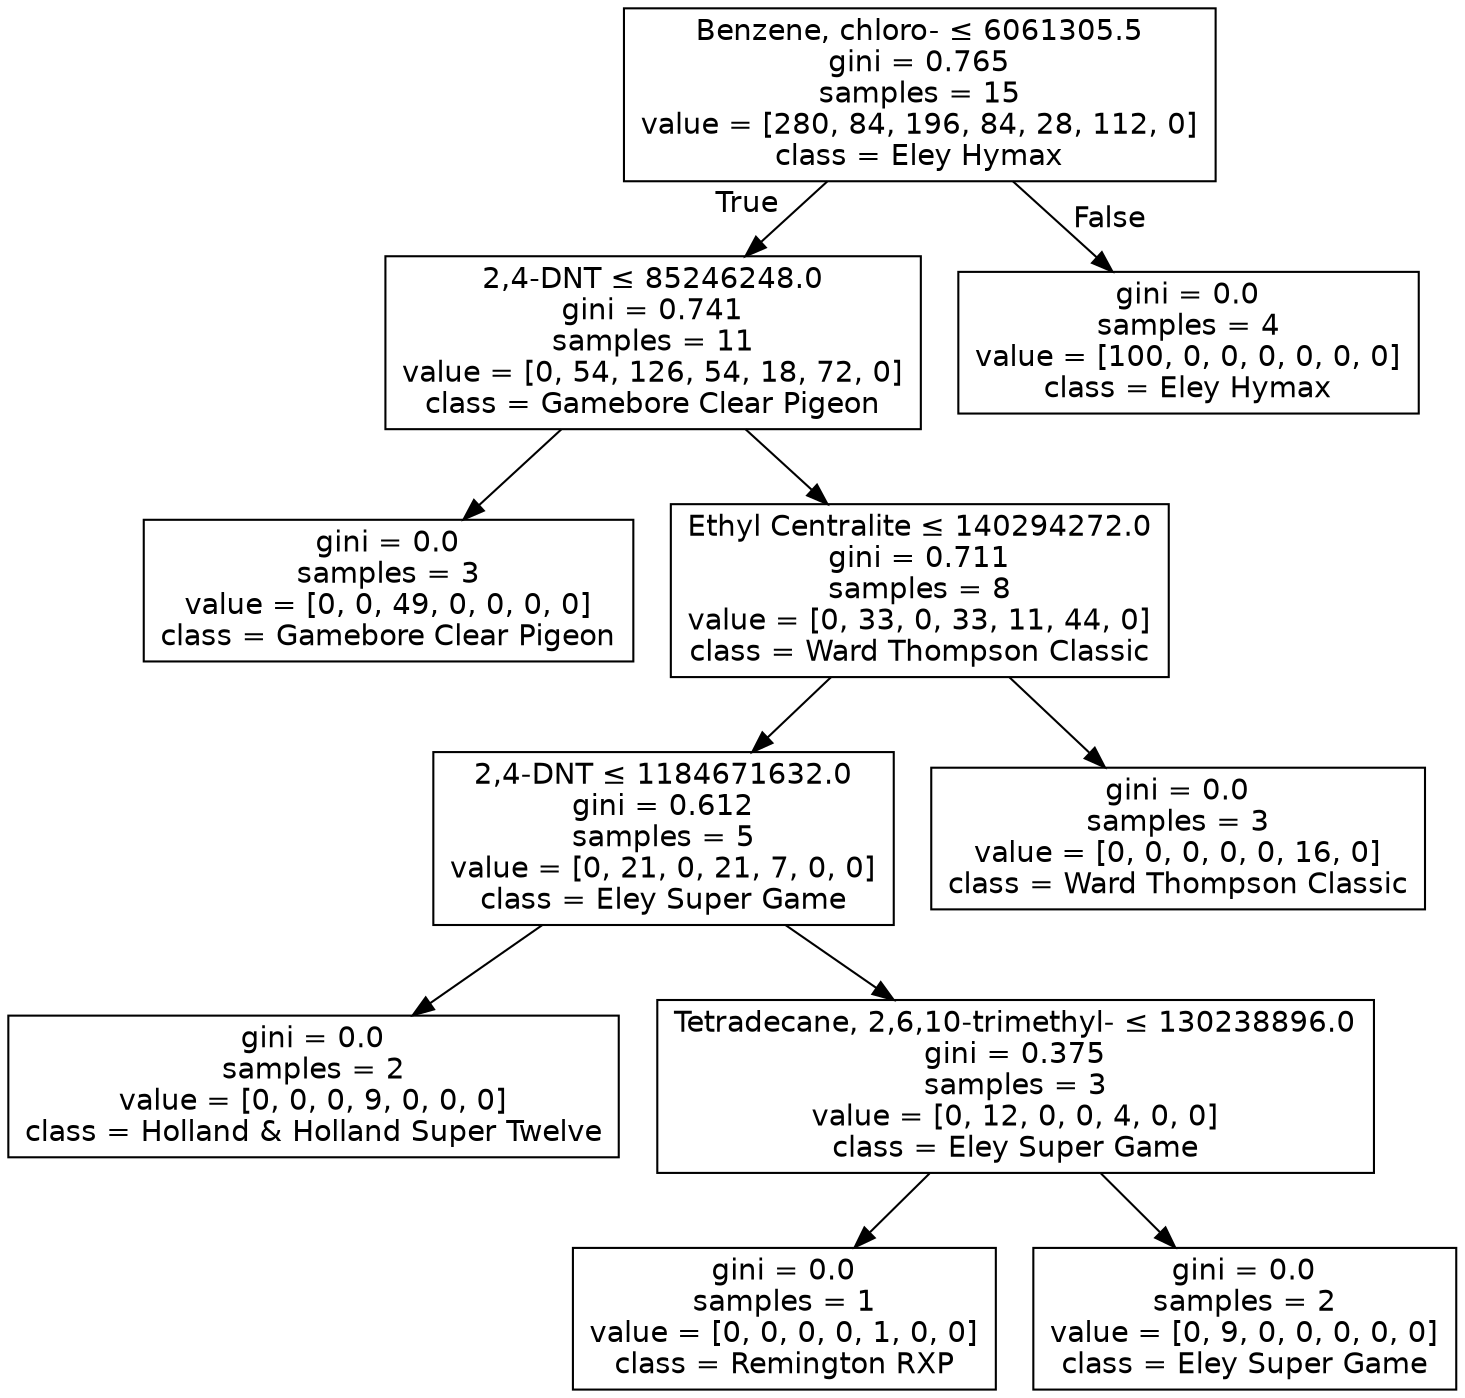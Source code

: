 digraph Tree {
node [shape=box, fontname="helvetica"] ;
edge [fontname="helvetica"] ;
0 [label=<Benzene, chloro- &le; 6061305.5<br/>gini = 0.765<br/>samples = 15<br/>value = [280, 84, 196, 84, 28, 112, 0]<br/>class = Eley Hymax>] ;
1 [label=<2,4-DNT &le; 85246248.0<br/>gini = 0.741<br/>samples = 11<br/>value = [0, 54, 126, 54, 18, 72, 0]<br/>class = Gamebore Clear Pigeon>] ;
0 -> 1 [labeldistance=2.5, labelangle=45, headlabel="True"] ;
2 [label=<gini = 0.0<br/>samples = 3<br/>value = [0, 0, 49, 0, 0, 0, 0]<br/>class = Gamebore Clear Pigeon>] ;
1 -> 2 ;
3 [label=<Ethyl Centralite &le; 140294272.0<br/>gini = 0.711<br/>samples = 8<br/>value = [0, 33, 0, 33, 11, 44, 0]<br/>class = Ward Thompson Classic>] ;
1 -> 3 ;
4 [label=<2,4-DNT &le; 1184671632.0<br/>gini = 0.612<br/>samples = 5<br/>value = [0, 21, 0, 21, 7, 0, 0]<br/>class = Eley Super Game>] ;
3 -> 4 ;
5 [label=<gini = 0.0<br/>samples = 2<br/>value = [0, 0, 0, 9, 0, 0, 0]<br/>class = Holland &amp; Holland Super Twelve>] ;
4 -> 5 ;
6 [label=<Tetradecane, 2,6,10-trimethyl- &le; 130238896.0<br/>gini = 0.375<br/>samples = 3<br/>value = [0, 12, 0, 0, 4, 0, 0]<br/>class = Eley Super Game>] ;
4 -> 6 ;
7 [label=<gini = 0.0<br/>samples = 1<br/>value = [0, 0, 0, 0, 1, 0, 0]<br/>class = Remington RXP>] ;
6 -> 7 ;
8 [label=<gini = 0.0<br/>samples = 2<br/>value = [0, 9, 0, 0, 0, 0, 0]<br/>class = Eley Super Game>] ;
6 -> 8 ;
9 [label=<gini = 0.0<br/>samples = 3<br/>value = [0, 0, 0, 0, 0, 16, 0]<br/>class = Ward Thompson Classic>] ;
3 -> 9 ;
10 [label=<gini = 0.0<br/>samples = 4<br/>value = [100, 0, 0, 0, 0, 0, 0]<br/>class = Eley Hymax>] ;
0 -> 10 [labeldistance=2.5, labelangle=-45, headlabel="False"] ;
}
